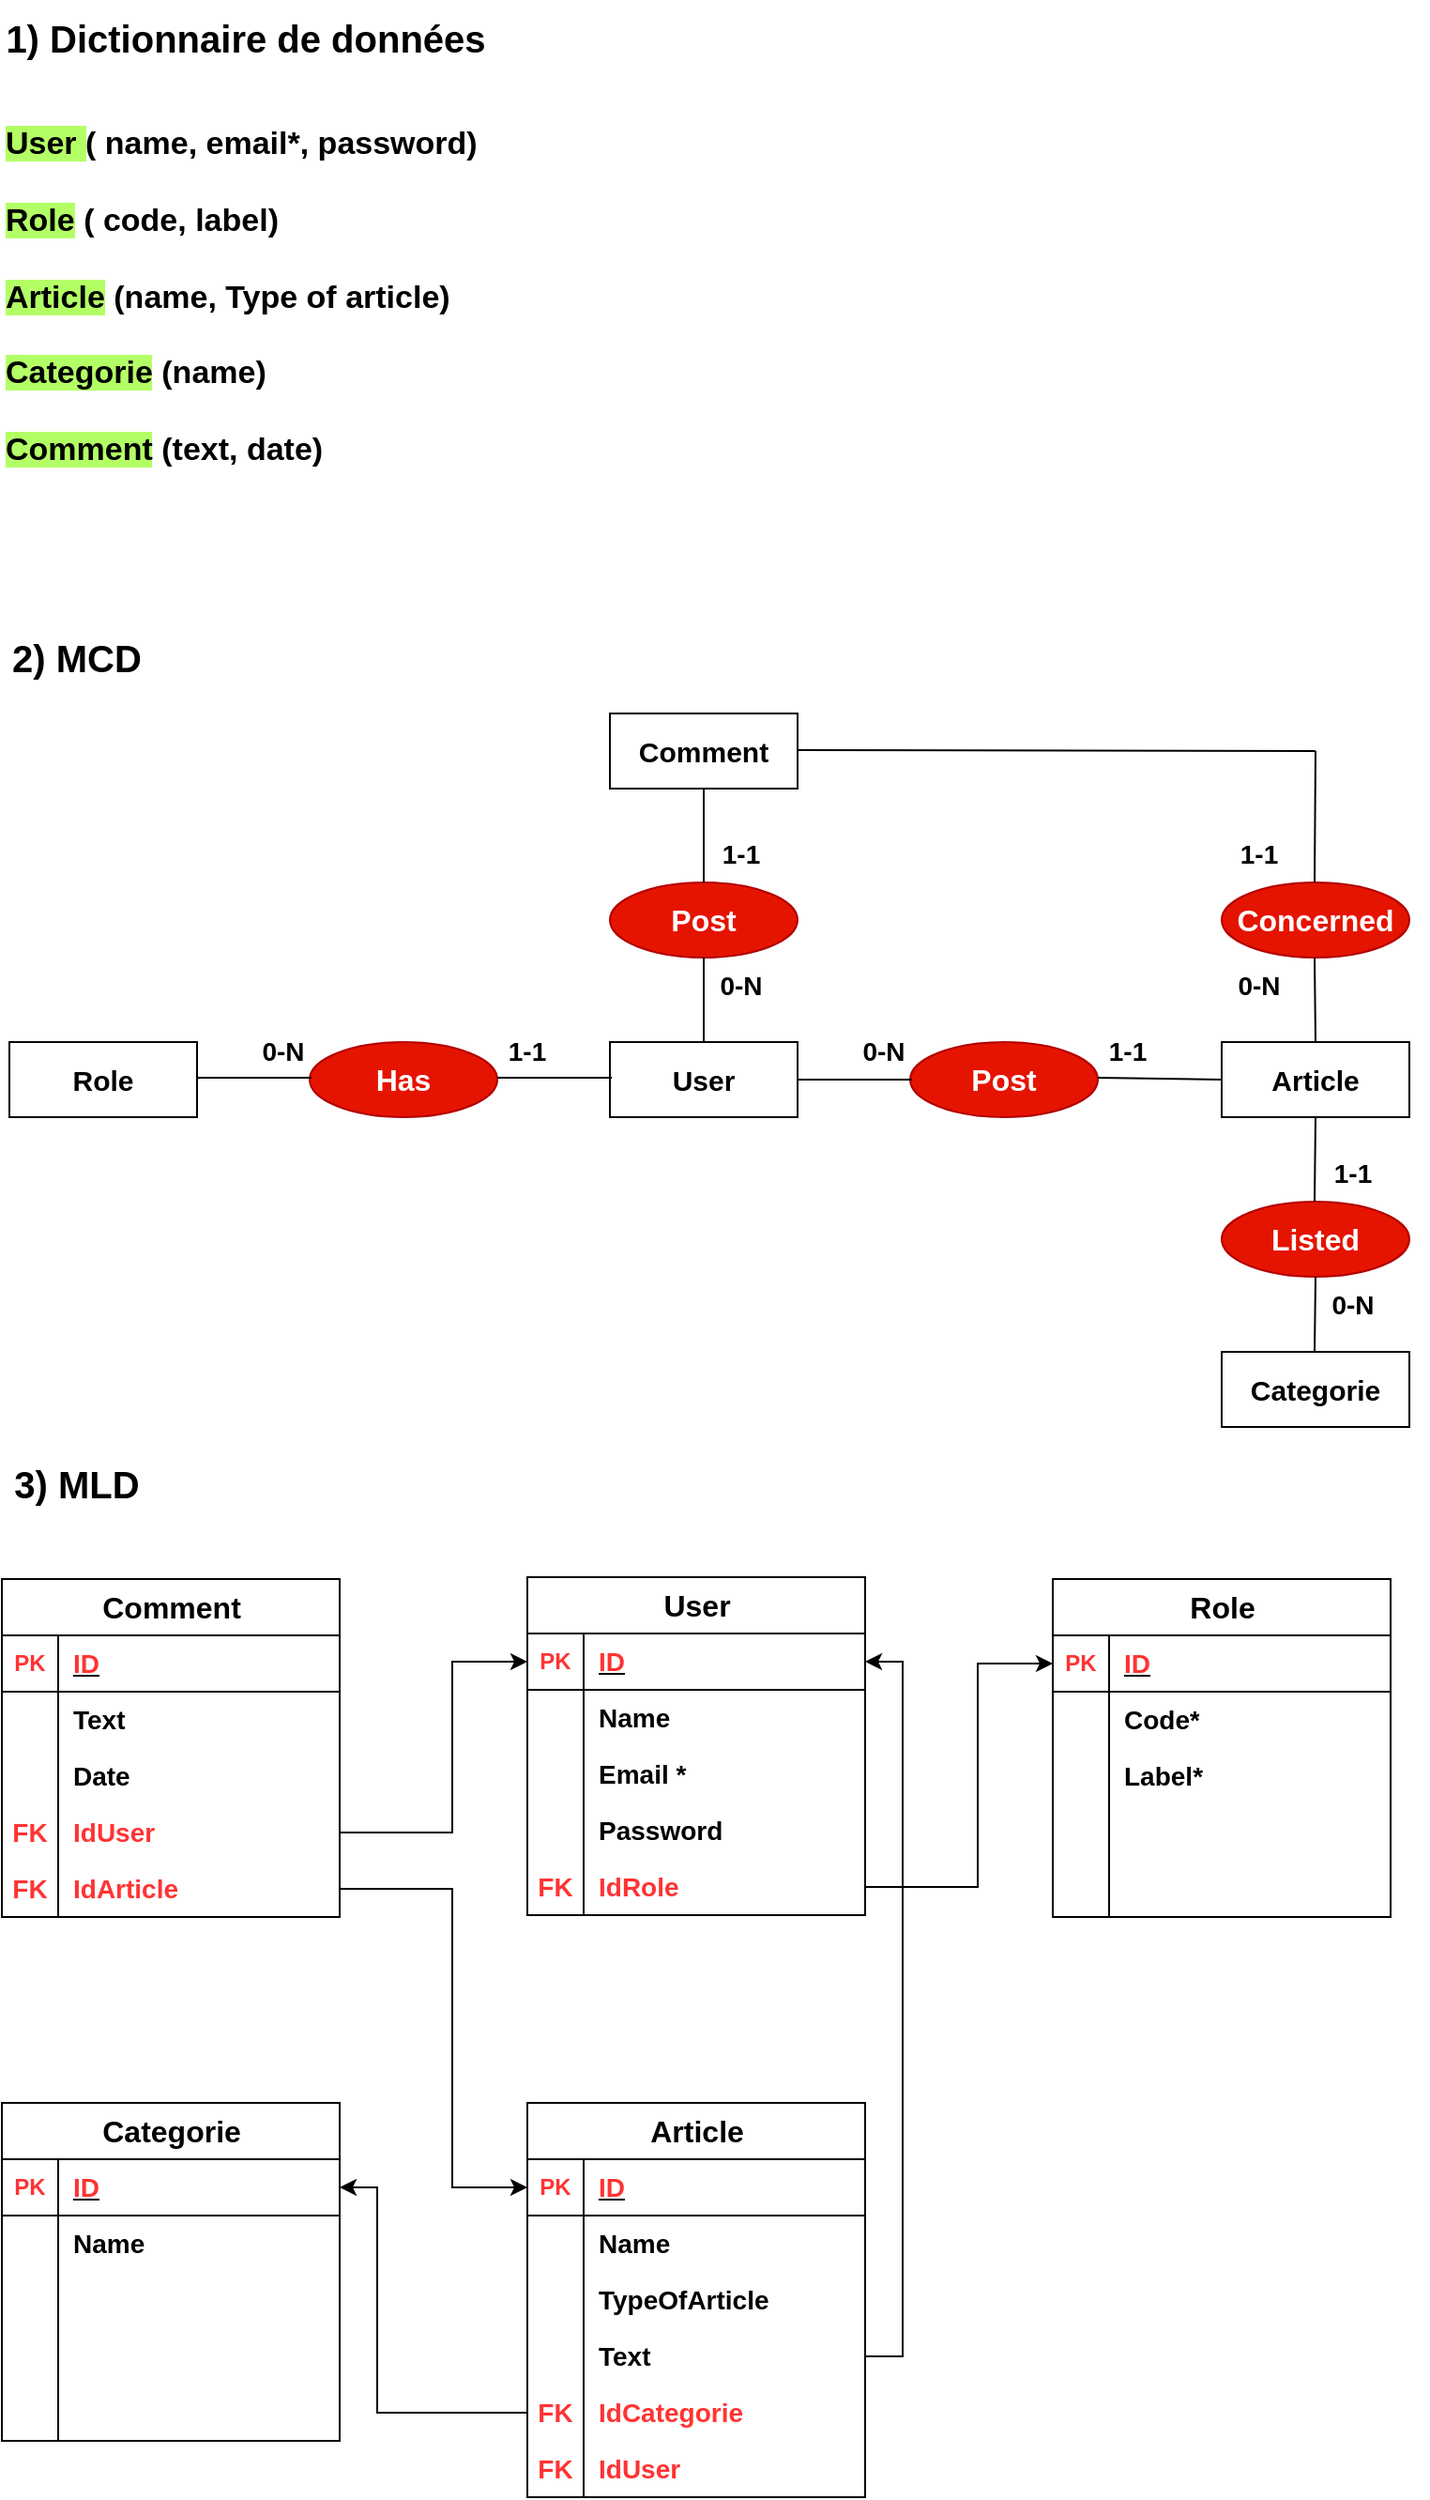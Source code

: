 <mxfile version="24.5.3" type="device">
  <diagram name="Page-1" id="Zi5OF13mFef2EiQ1Zgl-">
    <mxGraphModel dx="992" dy="610" grid="1" gridSize="10" guides="1" tooltips="1" connect="1" arrows="1" fold="1" page="1" pageScale="1" pageWidth="827" pageHeight="1169" math="0" shadow="0">
      <root>
        <mxCell id="0" />
        <mxCell id="1" parent="0" />
        <mxCell id="NOANtO4RDKEOwqpa669x-1" value="&lt;b&gt;&lt;font style=&quot;font-size: 15px;&quot;&gt;User&lt;/font&gt;&lt;/b&gt;" style="whiteSpace=wrap;html=1;align=center;" parent="1" vertex="1">
          <mxGeometry x="364" y="595" width="100" height="40" as="geometry" />
        </mxCell>
        <mxCell id="NOANtO4RDKEOwqpa669x-6" value="&lt;b&gt;&lt;font style=&quot;font-size: 15px;&quot;&gt;Comment&lt;/font&gt;&lt;/b&gt;" style="whiteSpace=wrap;html=1;align=center;" parent="1" vertex="1">
          <mxGeometry x="364" y="420" width="100" height="40" as="geometry" />
        </mxCell>
        <mxCell id="NOANtO4RDKEOwqpa669x-7" value="&lt;b&gt;&lt;font style=&quot;font-size: 15px;&quot;&gt;Categorie&lt;/font&gt;&lt;/b&gt;" style="whiteSpace=wrap;html=1;align=center;" parent="1" vertex="1">
          <mxGeometry x="690" y="760" width="100" height="40" as="geometry" />
        </mxCell>
        <mxCell id="NOANtO4RDKEOwqpa669x-8" value="&lt;b&gt;&lt;font style=&quot;font-size: 15px;&quot;&gt;Article&lt;/font&gt;&lt;/b&gt;" style="whiteSpace=wrap;html=1;align=center;" parent="1" vertex="1">
          <mxGeometry x="690" y="595" width="100" height="40" as="geometry" />
        </mxCell>
        <mxCell id="NOANtO4RDKEOwqpa669x-9" value="&lt;b&gt;&lt;font style=&quot;font-size: 15px;&quot;&gt;Role&lt;/font&gt;&lt;/b&gt;" style="whiteSpace=wrap;html=1;align=center;" parent="1" vertex="1">
          <mxGeometry x="44" y="595" width="100" height="40" as="geometry" />
        </mxCell>
        <mxCell id="NOANtO4RDKEOwqpa669x-10" value="&lt;b&gt;&lt;font style=&quot;font-size: 16px;&quot;&gt;Post&lt;/font&gt;&lt;/b&gt;" style="ellipse;whiteSpace=wrap;html=1;align=center;fillColor=#e51400;strokeColor=#B20000;fontColor=#ffffff;" parent="1" vertex="1">
          <mxGeometry x="524" y="595" width="100" height="40" as="geometry" />
        </mxCell>
        <mxCell id="NOANtO4RDKEOwqpa669x-11" value="&lt;b&gt;&lt;font style=&quot;font-size: 16px;&quot;&gt;Has&lt;/font&gt;&lt;/b&gt;" style="ellipse;whiteSpace=wrap;html=1;align=center;fillColor=#e51400;strokeColor=#B20000;fontColor=#ffffff;" parent="1" vertex="1">
          <mxGeometry x="204" y="595" width="100" height="40" as="geometry" />
        </mxCell>
        <mxCell id="NOANtO4RDKEOwqpa669x-12" value="&lt;b&gt;&lt;font style=&quot;font-size: 16px;&quot;&gt;Post&lt;/font&gt;&lt;/b&gt;" style="ellipse;whiteSpace=wrap;html=1;align=center;fillColor=#e51400;strokeColor=#B20000;fontColor=#ffffff;" parent="1" vertex="1">
          <mxGeometry x="364" y="510" width="100" height="40" as="geometry" />
        </mxCell>
        <mxCell id="NOANtO4RDKEOwqpa669x-13" value="&lt;b&gt;&lt;font style=&quot;font-size: 16px;&quot;&gt;Listed&lt;/font&gt;&lt;/b&gt;" style="ellipse;whiteSpace=wrap;html=1;align=center;fillColor=#e51400;strokeColor=#B20000;fontColor=#ffffff;" parent="1" vertex="1">
          <mxGeometry x="690" y="680" width="100" height="40" as="geometry" />
        </mxCell>
        <mxCell id="NOANtO4RDKEOwqpa669x-28" value="&lt;b&gt;&lt;font style=&quot;font-size: 20px;&quot;&gt;1) Dictionnaire de données&lt;/font&gt;&lt;/b&gt;" style="text;html=1;align=center;verticalAlign=middle;whiteSpace=wrap;rounded=0;" parent="1" vertex="1">
          <mxGeometry x="40" y="40" width="260" height="40" as="geometry" />
        </mxCell>
        <mxCell id="NOANtO4RDKEOwqpa669x-29" value="&lt;b&gt;&lt;font style=&quot;font-size: 20px;&quot;&gt;2) MCD&lt;/font&gt;&lt;/b&gt;" style="text;html=1;align=center;verticalAlign=middle;whiteSpace=wrap;rounded=0;" parent="1" vertex="1">
          <mxGeometry x="40" y="370" width="80" height="40" as="geometry" />
        </mxCell>
        <mxCell id="NOANtO4RDKEOwqpa669x-30" value="&lt;b style=&quot;font-size: 17px;&quot;&gt;&lt;font style=&quot;font-size: 17px;&quot;&gt;&lt;span style=&quot;background-color: rgb(179, 255, 102);&quot;&gt;User &lt;/span&gt;( name, email*, password)&lt;/font&gt;&lt;/b&gt;&lt;div style=&quot;font-size: 17px;&quot;&gt;&lt;b&gt;&lt;font style=&quot;font-size: 17px;&quot;&gt;&lt;br&gt;&lt;/font&gt;&lt;/b&gt;&lt;/div&gt;&lt;div style=&quot;font-size: 17px;&quot;&gt;&lt;b&gt;&lt;font style=&quot;font-size: 17px;&quot;&gt;&lt;span style=&quot;background-color: rgb(179, 255, 102);&quot;&gt;Role&lt;/span&gt; ( code, label)&lt;/font&gt;&lt;/b&gt;&lt;/div&gt;&lt;div style=&quot;font-size: 17px;&quot;&gt;&lt;b&gt;&lt;font style=&quot;font-size: 17px;&quot;&gt;&lt;br&gt;&lt;/font&gt;&lt;/b&gt;&lt;/div&gt;&lt;div style=&quot;font-size: 17px;&quot;&gt;&lt;b&gt;&lt;font style=&quot;font-size: 17px;&quot;&gt;&lt;span style=&quot;background-color: rgb(179, 255, 102);&quot;&gt;Article&lt;/span&gt; (name, Type of article)&lt;/font&gt;&lt;/b&gt;&lt;/div&gt;&lt;div style=&quot;font-size: 17px;&quot;&gt;&lt;b&gt;&lt;font style=&quot;font-size: 17px;&quot;&gt;&lt;br&gt;&lt;/font&gt;&lt;/b&gt;&lt;/div&gt;&lt;div style=&quot;font-size: 17px;&quot;&gt;&lt;b&gt;&lt;font style=&quot;font-size: 17px;&quot;&gt;&lt;span style=&quot;background-color: rgb(179, 255, 102);&quot;&gt;Categorie&lt;/span&gt; (name)&lt;/font&gt;&lt;/b&gt;&lt;/div&gt;&lt;div style=&quot;font-size: 17px;&quot;&gt;&lt;b&gt;&lt;font style=&quot;font-size: 17px;&quot;&gt;&lt;br&gt;&lt;/font&gt;&lt;/b&gt;&lt;/div&gt;&lt;div style=&quot;font-size: 17px;&quot;&gt;&lt;b style=&quot;&quot;&gt;&lt;font style=&quot;font-size: 17px;&quot;&gt;&lt;span style=&quot;background-color: rgb(179, 255, 102);&quot;&gt;Comment&lt;/span&gt; (text, date)&lt;/font&gt;&lt;/b&gt;&lt;/div&gt;" style="text;html=1;align=left;verticalAlign=top;whiteSpace=wrap;rounded=0;" parent="1" vertex="1">
          <mxGeometry x="40" y="100" width="760" height="220" as="geometry" />
        </mxCell>
        <mxCell id="NOANtO4RDKEOwqpa669x-32" value="&lt;b&gt;&lt;font style=&quot;font-size: 20px;&quot;&gt;3) MLD&lt;/font&gt;&lt;/b&gt;" style="text;html=1;align=center;verticalAlign=middle;whiteSpace=wrap;rounded=0;" parent="1" vertex="1">
          <mxGeometry x="40" y="810" width="80" height="40" as="geometry" />
        </mxCell>
        <mxCell id="NOANtO4RDKEOwqpa669x-33" value="&lt;font style=&quot;font-size: 16px;&quot;&gt;Comment&lt;/font&gt;" style="shape=table;startSize=30;container=1;collapsible=1;childLayout=tableLayout;fixedRows=1;rowLines=0;fontStyle=1;align=center;resizeLast=1;html=1;" parent="1" vertex="1">
          <mxGeometry x="40" y="881" width="180" height="180" as="geometry" />
        </mxCell>
        <mxCell id="NOANtO4RDKEOwqpa669x-34" value="" style="shape=tableRow;horizontal=0;startSize=0;swimlaneHead=0;swimlaneBody=0;fillColor=none;collapsible=0;dropTarget=0;points=[[0,0.5],[1,0.5]];portConstraint=eastwest;top=0;left=0;right=0;bottom=1;" parent="NOANtO4RDKEOwqpa669x-33" vertex="1">
          <mxGeometry y="30" width="180" height="30" as="geometry" />
        </mxCell>
        <mxCell id="NOANtO4RDKEOwqpa669x-35" value="&lt;font color=&quot;#ff3333&quot;&gt;PK&lt;/font&gt;" style="shape=partialRectangle;connectable=0;fillColor=none;top=0;left=0;bottom=0;right=0;fontStyle=1;overflow=hidden;whiteSpace=wrap;html=1;" parent="NOANtO4RDKEOwqpa669x-34" vertex="1">
          <mxGeometry width="30" height="30" as="geometry">
            <mxRectangle width="30" height="30" as="alternateBounds" />
          </mxGeometry>
        </mxCell>
        <mxCell id="NOANtO4RDKEOwqpa669x-36" value="&lt;font color=&quot;#ff3333&quot; style=&quot;font-size: 14px;&quot;&gt;ID&lt;/font&gt;" style="shape=partialRectangle;connectable=0;fillColor=none;top=0;left=0;bottom=0;right=0;align=left;spacingLeft=6;fontStyle=5;overflow=hidden;whiteSpace=wrap;html=1;" parent="NOANtO4RDKEOwqpa669x-34" vertex="1">
          <mxGeometry x="30" width="150" height="30" as="geometry">
            <mxRectangle width="150" height="30" as="alternateBounds" />
          </mxGeometry>
        </mxCell>
        <mxCell id="NOANtO4RDKEOwqpa669x-37" value="" style="shape=tableRow;horizontal=0;startSize=0;swimlaneHead=0;swimlaneBody=0;fillColor=none;collapsible=0;dropTarget=0;points=[[0,0.5],[1,0.5]];portConstraint=eastwest;top=0;left=0;right=0;bottom=0;" parent="NOANtO4RDKEOwqpa669x-33" vertex="1">
          <mxGeometry y="60" width="180" height="30" as="geometry" />
        </mxCell>
        <mxCell id="NOANtO4RDKEOwqpa669x-38" value="" style="shape=partialRectangle;connectable=0;fillColor=none;top=0;left=0;bottom=0;right=0;editable=1;overflow=hidden;whiteSpace=wrap;html=1;" parent="NOANtO4RDKEOwqpa669x-37" vertex="1">
          <mxGeometry width="30" height="30" as="geometry">
            <mxRectangle width="30" height="30" as="alternateBounds" />
          </mxGeometry>
        </mxCell>
        <mxCell id="NOANtO4RDKEOwqpa669x-39" value="&lt;b&gt;&lt;font style=&quot;font-size: 14px;&quot;&gt;Text&lt;/font&gt;&lt;/b&gt;" style="shape=partialRectangle;connectable=0;fillColor=none;top=0;left=0;bottom=0;right=0;align=left;spacingLeft=6;overflow=hidden;whiteSpace=wrap;html=1;" parent="NOANtO4RDKEOwqpa669x-37" vertex="1">
          <mxGeometry x="30" width="150" height="30" as="geometry">
            <mxRectangle width="150" height="30" as="alternateBounds" />
          </mxGeometry>
        </mxCell>
        <mxCell id="NOANtO4RDKEOwqpa669x-40" value="" style="shape=tableRow;horizontal=0;startSize=0;swimlaneHead=0;swimlaneBody=0;fillColor=none;collapsible=0;dropTarget=0;points=[[0,0.5],[1,0.5]];portConstraint=eastwest;top=0;left=0;right=0;bottom=0;" parent="NOANtO4RDKEOwqpa669x-33" vertex="1">
          <mxGeometry y="90" width="180" height="30" as="geometry" />
        </mxCell>
        <mxCell id="NOANtO4RDKEOwqpa669x-41" value="" style="shape=partialRectangle;connectable=0;fillColor=none;top=0;left=0;bottom=0;right=0;editable=1;overflow=hidden;whiteSpace=wrap;html=1;" parent="NOANtO4RDKEOwqpa669x-40" vertex="1">
          <mxGeometry width="30" height="30" as="geometry">
            <mxRectangle width="30" height="30" as="alternateBounds" />
          </mxGeometry>
        </mxCell>
        <mxCell id="NOANtO4RDKEOwqpa669x-42" value="&lt;font style=&quot;font-size: 14px;&quot;&gt;&lt;b&gt;Date&lt;/b&gt;&lt;/font&gt;" style="shape=partialRectangle;connectable=0;fillColor=none;top=0;left=0;bottom=0;right=0;align=left;spacingLeft=6;overflow=hidden;whiteSpace=wrap;html=1;" parent="NOANtO4RDKEOwqpa669x-40" vertex="1">
          <mxGeometry x="30" width="150" height="30" as="geometry">
            <mxRectangle width="150" height="30" as="alternateBounds" />
          </mxGeometry>
        </mxCell>
        <mxCell id="NOANtO4RDKEOwqpa669x-43" value="" style="shape=tableRow;horizontal=0;startSize=0;swimlaneHead=0;swimlaneBody=0;fillColor=none;collapsible=0;dropTarget=0;points=[[0,0.5],[1,0.5]];portConstraint=eastwest;top=0;left=0;right=0;bottom=0;" parent="NOANtO4RDKEOwqpa669x-33" vertex="1">
          <mxGeometry y="120" width="180" height="30" as="geometry" />
        </mxCell>
        <mxCell id="NOANtO4RDKEOwqpa669x-44" value="&lt;b&gt;&lt;font style=&quot;font-size: 14px;&quot; color=&quot;#ff3333&quot;&gt;FK&lt;/font&gt;&lt;/b&gt;" style="shape=partialRectangle;connectable=0;fillColor=none;top=0;left=0;bottom=0;right=0;editable=1;overflow=hidden;whiteSpace=wrap;html=1;" parent="NOANtO4RDKEOwqpa669x-43" vertex="1">
          <mxGeometry width="30" height="30" as="geometry">
            <mxRectangle width="30" height="30" as="alternateBounds" />
          </mxGeometry>
        </mxCell>
        <mxCell id="NOANtO4RDKEOwqpa669x-45" value="&lt;font color=&quot;#ff3333&quot; style=&quot;font-size: 14px;&quot;&gt;&lt;b&gt;IdUser&lt;/b&gt;&lt;/font&gt;" style="shape=partialRectangle;connectable=0;fillColor=none;top=0;left=0;bottom=0;right=0;align=left;spacingLeft=6;overflow=hidden;whiteSpace=wrap;html=1;" parent="NOANtO4RDKEOwqpa669x-43" vertex="1">
          <mxGeometry x="30" width="150" height="30" as="geometry">
            <mxRectangle width="150" height="30" as="alternateBounds" />
          </mxGeometry>
        </mxCell>
        <mxCell id="NOANtO4RDKEOwqpa669x-123" value="" style="shape=tableRow;horizontal=0;startSize=0;swimlaneHead=0;swimlaneBody=0;fillColor=none;collapsible=0;dropTarget=0;points=[[0,0.5],[1,0.5]];portConstraint=eastwest;top=0;left=0;right=0;bottom=0;" parent="NOANtO4RDKEOwqpa669x-33" vertex="1">
          <mxGeometry y="150" width="180" height="30" as="geometry" />
        </mxCell>
        <mxCell id="NOANtO4RDKEOwqpa669x-124" value="&lt;b&gt;&lt;font style=&quot;font-size: 14px;&quot; color=&quot;#ff3333&quot;&gt;FK&lt;/font&gt;&lt;/b&gt;" style="shape=partialRectangle;connectable=0;fillColor=none;top=0;left=0;bottom=0;right=0;editable=1;overflow=hidden;whiteSpace=wrap;html=1;" parent="NOANtO4RDKEOwqpa669x-123" vertex="1">
          <mxGeometry width="30" height="30" as="geometry">
            <mxRectangle width="30" height="30" as="alternateBounds" />
          </mxGeometry>
        </mxCell>
        <mxCell id="NOANtO4RDKEOwqpa669x-125" value="&lt;b style=&quot;color: rgb(255, 51, 51); font-size: 14px;&quot;&gt;IdArticle&lt;/b&gt;" style="shape=partialRectangle;connectable=0;fillColor=none;top=0;left=0;bottom=0;right=0;align=left;spacingLeft=6;overflow=hidden;whiteSpace=wrap;html=1;" parent="NOANtO4RDKEOwqpa669x-123" vertex="1">
          <mxGeometry x="30" width="150" height="30" as="geometry">
            <mxRectangle width="150" height="30" as="alternateBounds" />
          </mxGeometry>
        </mxCell>
        <mxCell id="NOANtO4RDKEOwqpa669x-46" value="&lt;font style=&quot;font-size: 16px;&quot;&gt;User&lt;/font&gt;" style="shape=table;startSize=30;container=1;collapsible=1;childLayout=tableLayout;fixedRows=1;rowLines=0;fontStyle=1;align=center;resizeLast=1;html=1;" parent="1" vertex="1">
          <mxGeometry x="320" y="880" width="180" height="180" as="geometry" />
        </mxCell>
        <mxCell id="NOANtO4RDKEOwqpa669x-47" value="" style="shape=tableRow;horizontal=0;startSize=0;swimlaneHead=0;swimlaneBody=0;fillColor=none;collapsible=0;dropTarget=0;points=[[0,0.5],[1,0.5]];portConstraint=eastwest;top=0;left=0;right=0;bottom=1;" parent="NOANtO4RDKEOwqpa669x-46" vertex="1">
          <mxGeometry y="30" width="180" height="30" as="geometry" />
        </mxCell>
        <mxCell id="NOANtO4RDKEOwqpa669x-48" value="&lt;font color=&quot;#ff3333&quot;&gt;PK&lt;/font&gt;" style="shape=partialRectangle;connectable=0;fillColor=none;top=0;left=0;bottom=0;right=0;fontStyle=1;overflow=hidden;whiteSpace=wrap;html=1;" parent="NOANtO4RDKEOwqpa669x-47" vertex="1">
          <mxGeometry width="30" height="30" as="geometry">
            <mxRectangle width="30" height="30" as="alternateBounds" />
          </mxGeometry>
        </mxCell>
        <mxCell id="NOANtO4RDKEOwqpa669x-49" value="&lt;span style=&quot;color: rgb(255, 51, 51); font-size: 14px;&quot;&gt;ID&lt;/span&gt;" style="shape=partialRectangle;connectable=0;fillColor=none;top=0;left=0;bottom=0;right=0;align=left;spacingLeft=6;fontStyle=5;overflow=hidden;whiteSpace=wrap;html=1;" parent="NOANtO4RDKEOwqpa669x-47" vertex="1">
          <mxGeometry x="30" width="150" height="30" as="geometry">
            <mxRectangle width="150" height="30" as="alternateBounds" />
          </mxGeometry>
        </mxCell>
        <mxCell id="NOANtO4RDKEOwqpa669x-50" value="" style="shape=tableRow;horizontal=0;startSize=0;swimlaneHead=0;swimlaneBody=0;fillColor=none;collapsible=0;dropTarget=0;points=[[0,0.5],[1,0.5]];portConstraint=eastwest;top=0;left=0;right=0;bottom=0;" parent="NOANtO4RDKEOwqpa669x-46" vertex="1">
          <mxGeometry y="60" width="180" height="30" as="geometry" />
        </mxCell>
        <mxCell id="NOANtO4RDKEOwqpa669x-51" value="" style="shape=partialRectangle;connectable=0;fillColor=none;top=0;left=0;bottom=0;right=0;editable=1;overflow=hidden;whiteSpace=wrap;html=1;" parent="NOANtO4RDKEOwqpa669x-50" vertex="1">
          <mxGeometry width="30" height="30" as="geometry">
            <mxRectangle width="30" height="30" as="alternateBounds" />
          </mxGeometry>
        </mxCell>
        <mxCell id="NOANtO4RDKEOwqpa669x-52" value="&lt;b&gt;&lt;font style=&quot;font-size: 14px;&quot;&gt;Name&lt;/font&gt;&lt;/b&gt;" style="shape=partialRectangle;connectable=0;fillColor=none;top=0;left=0;bottom=0;right=0;align=left;spacingLeft=6;overflow=hidden;whiteSpace=wrap;html=1;" parent="NOANtO4RDKEOwqpa669x-50" vertex="1">
          <mxGeometry x="30" width="150" height="30" as="geometry">
            <mxRectangle width="150" height="30" as="alternateBounds" />
          </mxGeometry>
        </mxCell>
        <mxCell id="NOANtO4RDKEOwqpa669x-53" value="" style="shape=tableRow;horizontal=0;startSize=0;swimlaneHead=0;swimlaneBody=0;fillColor=none;collapsible=0;dropTarget=0;points=[[0,0.5],[1,0.5]];portConstraint=eastwest;top=0;left=0;right=0;bottom=0;" parent="NOANtO4RDKEOwqpa669x-46" vertex="1">
          <mxGeometry y="90" width="180" height="30" as="geometry" />
        </mxCell>
        <mxCell id="NOANtO4RDKEOwqpa669x-54" value="" style="shape=partialRectangle;connectable=0;fillColor=none;top=0;left=0;bottom=0;right=0;editable=1;overflow=hidden;whiteSpace=wrap;html=1;" parent="NOANtO4RDKEOwqpa669x-53" vertex="1">
          <mxGeometry width="30" height="30" as="geometry">
            <mxRectangle width="30" height="30" as="alternateBounds" />
          </mxGeometry>
        </mxCell>
        <mxCell id="NOANtO4RDKEOwqpa669x-55" value="&lt;font style=&quot;font-size: 14px;&quot;&gt;&lt;b&gt;Email *&lt;/b&gt;&lt;/font&gt;" style="shape=partialRectangle;connectable=0;fillColor=none;top=0;left=0;bottom=0;right=0;align=left;spacingLeft=6;overflow=hidden;whiteSpace=wrap;html=1;" parent="NOANtO4RDKEOwqpa669x-53" vertex="1">
          <mxGeometry x="30" width="150" height="30" as="geometry">
            <mxRectangle width="150" height="30" as="alternateBounds" />
          </mxGeometry>
        </mxCell>
        <mxCell id="NOANtO4RDKEOwqpa669x-56" value="" style="shape=tableRow;horizontal=0;startSize=0;swimlaneHead=0;swimlaneBody=0;fillColor=none;collapsible=0;dropTarget=0;points=[[0,0.5],[1,0.5]];portConstraint=eastwest;top=0;left=0;right=0;bottom=0;" parent="NOANtO4RDKEOwqpa669x-46" vertex="1">
          <mxGeometry y="120" width="180" height="30" as="geometry" />
        </mxCell>
        <mxCell id="NOANtO4RDKEOwqpa669x-57" value="" style="shape=partialRectangle;connectable=0;fillColor=none;top=0;left=0;bottom=0;right=0;editable=1;overflow=hidden;whiteSpace=wrap;html=1;" parent="NOANtO4RDKEOwqpa669x-56" vertex="1">
          <mxGeometry width="30" height="30" as="geometry">
            <mxRectangle width="30" height="30" as="alternateBounds" />
          </mxGeometry>
        </mxCell>
        <mxCell id="NOANtO4RDKEOwqpa669x-58" value="&lt;font size=&quot;1&quot; style=&quot;&quot;&gt;&lt;b style=&quot;font-size: 14px;&quot;&gt;Password&lt;/b&gt;&lt;/font&gt;" style="shape=partialRectangle;connectable=0;fillColor=none;top=0;left=0;bottom=0;right=0;align=left;spacingLeft=6;overflow=hidden;whiteSpace=wrap;html=1;" parent="NOANtO4RDKEOwqpa669x-56" vertex="1">
          <mxGeometry x="30" width="150" height="30" as="geometry">
            <mxRectangle width="150" height="30" as="alternateBounds" />
          </mxGeometry>
        </mxCell>
        <mxCell id="NOANtO4RDKEOwqpa669x-104" value="" style="shape=tableRow;horizontal=0;startSize=0;swimlaneHead=0;swimlaneBody=0;fillColor=none;collapsible=0;dropTarget=0;points=[[0,0.5],[1,0.5]];portConstraint=eastwest;top=0;left=0;right=0;bottom=0;" parent="NOANtO4RDKEOwqpa669x-46" vertex="1">
          <mxGeometry y="150" width="180" height="30" as="geometry" />
        </mxCell>
        <mxCell id="NOANtO4RDKEOwqpa669x-105" value="&lt;b&gt;&lt;font style=&quot;font-size: 14px;&quot; color=&quot;#ff3333&quot;&gt;FK&lt;/font&gt;&lt;/b&gt;" style="shape=partialRectangle;connectable=0;fillColor=none;top=0;left=0;bottom=0;right=0;editable=1;overflow=hidden;whiteSpace=wrap;html=1;" parent="NOANtO4RDKEOwqpa669x-104" vertex="1">
          <mxGeometry width="30" height="30" as="geometry">
            <mxRectangle width="30" height="30" as="alternateBounds" />
          </mxGeometry>
        </mxCell>
        <mxCell id="NOANtO4RDKEOwqpa669x-106" value="&lt;b style=&quot;color: rgb(255, 51, 51); font-size: 14px;&quot;&gt;IdRole&lt;/b&gt;" style="shape=partialRectangle;connectable=0;fillColor=none;top=0;left=0;bottom=0;right=0;align=left;spacingLeft=6;overflow=hidden;whiteSpace=wrap;html=1;" parent="NOANtO4RDKEOwqpa669x-104" vertex="1">
          <mxGeometry x="30" width="150" height="30" as="geometry">
            <mxRectangle width="150" height="30" as="alternateBounds" />
          </mxGeometry>
        </mxCell>
        <mxCell id="NOANtO4RDKEOwqpa669x-59" value="&lt;font style=&quot;font-size: 16px;&quot;&gt;Role&lt;/font&gt;" style="shape=table;startSize=30;container=1;collapsible=1;childLayout=tableLayout;fixedRows=1;rowLines=0;fontStyle=1;align=center;resizeLast=1;html=1;" parent="1" vertex="1">
          <mxGeometry x="600" y="881" width="180" height="180" as="geometry" />
        </mxCell>
        <mxCell id="NOANtO4RDKEOwqpa669x-60" value="" style="shape=tableRow;horizontal=0;startSize=0;swimlaneHead=0;swimlaneBody=0;fillColor=none;collapsible=0;dropTarget=0;points=[[0,0.5],[1,0.5]];portConstraint=eastwest;top=0;left=0;right=0;bottom=1;" parent="NOANtO4RDKEOwqpa669x-59" vertex="1">
          <mxGeometry y="30" width="180" height="30" as="geometry" />
        </mxCell>
        <mxCell id="NOANtO4RDKEOwqpa669x-61" value="&lt;font color=&quot;#ff3333&quot;&gt;PK&lt;/font&gt;" style="shape=partialRectangle;connectable=0;fillColor=none;top=0;left=0;bottom=0;right=0;fontStyle=1;overflow=hidden;whiteSpace=wrap;html=1;" parent="NOANtO4RDKEOwqpa669x-60" vertex="1">
          <mxGeometry width="30" height="30" as="geometry">
            <mxRectangle width="30" height="30" as="alternateBounds" />
          </mxGeometry>
        </mxCell>
        <mxCell id="NOANtO4RDKEOwqpa669x-62" value="&lt;font color=&quot;#ff3333&quot;&gt;&lt;span style=&quot;font-size: 14px;&quot;&gt;ID&lt;/span&gt;&lt;/font&gt;" style="shape=partialRectangle;connectable=0;fillColor=none;top=0;left=0;bottom=0;right=0;align=left;spacingLeft=6;fontStyle=5;overflow=hidden;whiteSpace=wrap;html=1;" parent="NOANtO4RDKEOwqpa669x-60" vertex="1">
          <mxGeometry x="30" width="150" height="30" as="geometry">
            <mxRectangle width="150" height="30" as="alternateBounds" />
          </mxGeometry>
        </mxCell>
        <mxCell id="NOANtO4RDKEOwqpa669x-63" value="" style="shape=tableRow;horizontal=0;startSize=0;swimlaneHead=0;swimlaneBody=0;fillColor=none;collapsible=0;dropTarget=0;points=[[0,0.5],[1,0.5]];portConstraint=eastwest;top=0;left=0;right=0;bottom=0;" parent="NOANtO4RDKEOwqpa669x-59" vertex="1">
          <mxGeometry y="60" width="180" height="30" as="geometry" />
        </mxCell>
        <mxCell id="NOANtO4RDKEOwqpa669x-64" value="" style="shape=partialRectangle;connectable=0;fillColor=none;top=0;left=0;bottom=0;right=0;editable=1;overflow=hidden;whiteSpace=wrap;html=1;" parent="NOANtO4RDKEOwqpa669x-63" vertex="1">
          <mxGeometry width="30" height="30" as="geometry">
            <mxRectangle width="30" height="30" as="alternateBounds" />
          </mxGeometry>
        </mxCell>
        <mxCell id="NOANtO4RDKEOwqpa669x-65" value="&lt;b&gt;&lt;font style=&quot;font-size: 14px;&quot;&gt;Code*&lt;/font&gt;&lt;/b&gt;" style="shape=partialRectangle;connectable=0;fillColor=none;top=0;left=0;bottom=0;right=0;align=left;spacingLeft=6;overflow=hidden;whiteSpace=wrap;html=1;" parent="NOANtO4RDKEOwqpa669x-63" vertex="1">
          <mxGeometry x="30" width="150" height="30" as="geometry">
            <mxRectangle width="150" height="30" as="alternateBounds" />
          </mxGeometry>
        </mxCell>
        <mxCell id="NOANtO4RDKEOwqpa669x-66" value="" style="shape=tableRow;horizontal=0;startSize=0;swimlaneHead=0;swimlaneBody=0;fillColor=none;collapsible=0;dropTarget=0;points=[[0,0.5],[1,0.5]];portConstraint=eastwest;top=0;left=0;right=0;bottom=0;" parent="NOANtO4RDKEOwqpa669x-59" vertex="1">
          <mxGeometry y="90" width="180" height="30" as="geometry" />
        </mxCell>
        <mxCell id="NOANtO4RDKEOwqpa669x-67" value="" style="shape=partialRectangle;connectable=0;fillColor=none;top=0;left=0;bottom=0;right=0;editable=1;overflow=hidden;whiteSpace=wrap;html=1;" parent="NOANtO4RDKEOwqpa669x-66" vertex="1">
          <mxGeometry width="30" height="30" as="geometry">
            <mxRectangle width="30" height="30" as="alternateBounds" />
          </mxGeometry>
        </mxCell>
        <mxCell id="NOANtO4RDKEOwqpa669x-68" value="&lt;font style=&quot;font-size: 14px;&quot;&gt;&lt;b&gt;Label*&lt;/b&gt;&lt;/font&gt;" style="shape=partialRectangle;connectable=0;fillColor=none;top=0;left=0;bottom=0;right=0;align=left;spacingLeft=6;overflow=hidden;whiteSpace=wrap;html=1;" parent="NOANtO4RDKEOwqpa669x-66" vertex="1">
          <mxGeometry x="30" width="150" height="30" as="geometry">
            <mxRectangle width="150" height="30" as="alternateBounds" />
          </mxGeometry>
        </mxCell>
        <mxCell id="NOANtO4RDKEOwqpa669x-69" value="" style="shape=tableRow;horizontal=0;startSize=0;swimlaneHead=0;swimlaneBody=0;fillColor=none;collapsible=0;dropTarget=0;points=[[0,0.5],[1,0.5]];portConstraint=eastwest;top=0;left=0;right=0;bottom=0;" parent="NOANtO4RDKEOwqpa669x-59" vertex="1">
          <mxGeometry y="120" width="180" height="30" as="geometry" />
        </mxCell>
        <mxCell id="NOANtO4RDKEOwqpa669x-70" value="" style="shape=partialRectangle;connectable=0;fillColor=none;top=0;left=0;bottom=0;right=0;editable=1;overflow=hidden;whiteSpace=wrap;html=1;" parent="NOANtO4RDKEOwqpa669x-69" vertex="1">
          <mxGeometry width="30" height="30" as="geometry">
            <mxRectangle width="30" height="30" as="alternateBounds" />
          </mxGeometry>
        </mxCell>
        <mxCell id="NOANtO4RDKEOwqpa669x-71" value="" style="shape=partialRectangle;connectable=0;fillColor=none;top=0;left=0;bottom=0;right=0;align=left;spacingLeft=6;overflow=hidden;whiteSpace=wrap;html=1;" parent="NOANtO4RDKEOwqpa669x-69" vertex="1">
          <mxGeometry x="30" width="150" height="30" as="geometry">
            <mxRectangle width="150" height="30" as="alternateBounds" />
          </mxGeometry>
        </mxCell>
        <mxCell id="NOANtO4RDKEOwqpa669x-107" value="" style="shape=tableRow;horizontal=0;startSize=0;swimlaneHead=0;swimlaneBody=0;fillColor=none;collapsible=0;dropTarget=0;points=[[0,0.5],[1,0.5]];portConstraint=eastwest;top=0;left=0;right=0;bottom=0;" parent="NOANtO4RDKEOwqpa669x-59" vertex="1">
          <mxGeometry y="150" width="180" height="30" as="geometry" />
        </mxCell>
        <mxCell id="NOANtO4RDKEOwqpa669x-108" value="" style="shape=partialRectangle;connectable=0;fillColor=none;top=0;left=0;bottom=0;right=0;editable=1;overflow=hidden;whiteSpace=wrap;html=1;" parent="NOANtO4RDKEOwqpa669x-107" vertex="1">
          <mxGeometry width="30" height="30" as="geometry">
            <mxRectangle width="30" height="30" as="alternateBounds" />
          </mxGeometry>
        </mxCell>
        <mxCell id="NOANtO4RDKEOwqpa669x-109" value="" style="shape=partialRectangle;connectable=0;fillColor=none;top=0;left=0;bottom=0;right=0;align=left;spacingLeft=6;overflow=hidden;whiteSpace=wrap;html=1;" parent="NOANtO4RDKEOwqpa669x-107" vertex="1">
          <mxGeometry x="30" width="150" height="30" as="geometry">
            <mxRectangle width="150" height="30" as="alternateBounds" />
          </mxGeometry>
        </mxCell>
        <mxCell id="NOANtO4RDKEOwqpa669x-75" value="&lt;font style=&quot;font-size: 16px;&quot;&gt;Categorie&lt;/font&gt;" style="shape=table;startSize=30;container=1;collapsible=1;childLayout=tableLayout;fixedRows=1;rowLines=0;fontStyle=1;align=center;resizeLast=1;html=1;" parent="1" vertex="1">
          <mxGeometry x="40" y="1160" width="180" height="180" as="geometry" />
        </mxCell>
        <mxCell id="NOANtO4RDKEOwqpa669x-76" value="" style="shape=tableRow;horizontal=0;startSize=0;swimlaneHead=0;swimlaneBody=0;fillColor=none;collapsible=0;dropTarget=0;points=[[0,0.5],[1,0.5]];portConstraint=eastwest;top=0;left=0;right=0;bottom=1;" parent="NOANtO4RDKEOwqpa669x-75" vertex="1">
          <mxGeometry y="30" width="180" height="30" as="geometry" />
        </mxCell>
        <mxCell id="NOANtO4RDKEOwqpa669x-77" value="&lt;font color=&quot;#ff3333&quot;&gt;PK&lt;/font&gt;" style="shape=partialRectangle;connectable=0;fillColor=none;top=0;left=0;bottom=0;right=0;fontStyle=1;overflow=hidden;whiteSpace=wrap;html=1;" parent="NOANtO4RDKEOwqpa669x-76" vertex="1">
          <mxGeometry width="30" height="30" as="geometry">
            <mxRectangle width="30" height="30" as="alternateBounds" />
          </mxGeometry>
        </mxCell>
        <mxCell id="NOANtO4RDKEOwqpa669x-78" value="&lt;span style=&quot;color: rgb(255, 51, 51); font-size: 14px;&quot;&gt;ID&lt;/span&gt;" style="shape=partialRectangle;connectable=0;fillColor=none;top=0;left=0;bottom=0;right=0;align=left;spacingLeft=6;fontStyle=5;overflow=hidden;whiteSpace=wrap;html=1;" parent="NOANtO4RDKEOwqpa669x-76" vertex="1">
          <mxGeometry x="30" width="150" height="30" as="geometry">
            <mxRectangle width="150" height="30" as="alternateBounds" />
          </mxGeometry>
        </mxCell>
        <mxCell id="NOANtO4RDKEOwqpa669x-79" value="" style="shape=tableRow;horizontal=0;startSize=0;swimlaneHead=0;swimlaneBody=0;fillColor=none;collapsible=0;dropTarget=0;points=[[0,0.5],[1,0.5]];portConstraint=eastwest;top=0;left=0;right=0;bottom=0;" parent="NOANtO4RDKEOwqpa669x-75" vertex="1">
          <mxGeometry y="60" width="180" height="30" as="geometry" />
        </mxCell>
        <mxCell id="NOANtO4RDKEOwqpa669x-80" value="" style="shape=partialRectangle;connectable=0;fillColor=none;top=0;left=0;bottom=0;right=0;editable=1;overflow=hidden;whiteSpace=wrap;html=1;" parent="NOANtO4RDKEOwqpa669x-79" vertex="1">
          <mxGeometry width="30" height="30" as="geometry">
            <mxRectangle width="30" height="30" as="alternateBounds" />
          </mxGeometry>
        </mxCell>
        <mxCell id="NOANtO4RDKEOwqpa669x-81" value="&lt;b&gt;&lt;font style=&quot;font-size: 14px;&quot;&gt;Name&lt;/font&gt;&lt;/b&gt;" style="shape=partialRectangle;connectable=0;fillColor=none;top=0;left=0;bottom=0;right=0;align=left;spacingLeft=6;overflow=hidden;whiteSpace=wrap;html=1;" parent="NOANtO4RDKEOwqpa669x-79" vertex="1">
          <mxGeometry x="30" width="150" height="30" as="geometry">
            <mxRectangle width="150" height="30" as="alternateBounds" />
          </mxGeometry>
        </mxCell>
        <mxCell id="NOANtO4RDKEOwqpa669x-82" value="" style="shape=tableRow;horizontal=0;startSize=0;swimlaneHead=0;swimlaneBody=0;fillColor=none;collapsible=0;dropTarget=0;points=[[0,0.5],[1,0.5]];portConstraint=eastwest;top=0;left=0;right=0;bottom=0;" parent="NOANtO4RDKEOwqpa669x-75" vertex="1">
          <mxGeometry y="90" width="180" height="30" as="geometry" />
        </mxCell>
        <mxCell id="NOANtO4RDKEOwqpa669x-83" value="" style="shape=partialRectangle;connectable=0;fillColor=none;top=0;left=0;bottom=0;right=0;editable=1;overflow=hidden;whiteSpace=wrap;html=1;" parent="NOANtO4RDKEOwqpa669x-82" vertex="1">
          <mxGeometry width="30" height="30" as="geometry">
            <mxRectangle width="30" height="30" as="alternateBounds" />
          </mxGeometry>
        </mxCell>
        <mxCell id="NOANtO4RDKEOwqpa669x-84" value="" style="shape=partialRectangle;connectable=0;fillColor=none;top=0;left=0;bottom=0;right=0;align=left;spacingLeft=6;overflow=hidden;whiteSpace=wrap;html=1;" parent="NOANtO4RDKEOwqpa669x-82" vertex="1">
          <mxGeometry x="30" width="150" height="30" as="geometry">
            <mxRectangle width="150" height="30" as="alternateBounds" />
          </mxGeometry>
        </mxCell>
        <mxCell id="NOANtO4RDKEOwqpa669x-85" value="" style="shape=tableRow;horizontal=0;startSize=0;swimlaneHead=0;swimlaneBody=0;fillColor=none;collapsible=0;dropTarget=0;points=[[0,0.5],[1,0.5]];portConstraint=eastwest;top=0;left=0;right=0;bottom=0;" parent="NOANtO4RDKEOwqpa669x-75" vertex="1">
          <mxGeometry y="120" width="180" height="30" as="geometry" />
        </mxCell>
        <mxCell id="NOANtO4RDKEOwqpa669x-86" value="" style="shape=partialRectangle;connectable=0;fillColor=none;top=0;left=0;bottom=0;right=0;editable=1;overflow=hidden;whiteSpace=wrap;html=1;" parent="NOANtO4RDKEOwqpa669x-85" vertex="1">
          <mxGeometry width="30" height="30" as="geometry">
            <mxRectangle width="30" height="30" as="alternateBounds" />
          </mxGeometry>
        </mxCell>
        <mxCell id="NOANtO4RDKEOwqpa669x-87" value="" style="shape=partialRectangle;connectable=0;fillColor=none;top=0;left=0;bottom=0;right=0;align=left;spacingLeft=6;overflow=hidden;whiteSpace=wrap;html=1;" parent="NOANtO4RDKEOwqpa669x-85" vertex="1">
          <mxGeometry x="30" width="150" height="30" as="geometry">
            <mxRectangle width="150" height="30" as="alternateBounds" />
          </mxGeometry>
        </mxCell>
        <mxCell id="NOANtO4RDKEOwqpa669x-129" value="" style="shape=tableRow;horizontal=0;startSize=0;swimlaneHead=0;swimlaneBody=0;fillColor=none;collapsible=0;dropTarget=0;points=[[0,0.5],[1,0.5]];portConstraint=eastwest;top=0;left=0;right=0;bottom=0;" parent="NOANtO4RDKEOwqpa669x-75" vertex="1">
          <mxGeometry y="150" width="180" height="30" as="geometry" />
        </mxCell>
        <mxCell id="NOANtO4RDKEOwqpa669x-130" value="" style="shape=partialRectangle;connectable=0;fillColor=none;top=0;left=0;bottom=0;right=0;editable=1;overflow=hidden;whiteSpace=wrap;html=1;" parent="NOANtO4RDKEOwqpa669x-129" vertex="1">
          <mxGeometry width="30" height="30" as="geometry">
            <mxRectangle width="30" height="30" as="alternateBounds" />
          </mxGeometry>
        </mxCell>
        <mxCell id="NOANtO4RDKEOwqpa669x-131" value="" style="shape=partialRectangle;connectable=0;fillColor=none;top=0;left=0;bottom=0;right=0;align=left;spacingLeft=6;overflow=hidden;whiteSpace=wrap;html=1;" parent="NOANtO4RDKEOwqpa669x-129" vertex="1">
          <mxGeometry x="30" width="150" height="30" as="geometry">
            <mxRectangle width="150" height="30" as="alternateBounds" />
          </mxGeometry>
        </mxCell>
        <mxCell id="NOANtO4RDKEOwqpa669x-88" value="&lt;font style=&quot;font-size: 16px;&quot;&gt;Article&lt;/font&gt;" style="shape=table;startSize=30;container=1;collapsible=1;childLayout=tableLayout;fixedRows=1;rowLines=0;fontStyle=1;align=center;resizeLast=1;html=1;" parent="1" vertex="1">
          <mxGeometry x="320" y="1160" width="180" height="210" as="geometry" />
        </mxCell>
        <mxCell id="NOANtO4RDKEOwqpa669x-89" value="" style="shape=tableRow;horizontal=0;startSize=0;swimlaneHead=0;swimlaneBody=0;fillColor=none;collapsible=0;dropTarget=0;points=[[0,0.5],[1,0.5]];portConstraint=eastwest;top=0;left=0;right=0;bottom=1;" parent="NOANtO4RDKEOwqpa669x-88" vertex="1">
          <mxGeometry y="30" width="180" height="30" as="geometry" />
        </mxCell>
        <mxCell id="NOANtO4RDKEOwqpa669x-90" value="&lt;font color=&quot;#ff3333&quot;&gt;PK&lt;/font&gt;" style="shape=partialRectangle;connectable=0;fillColor=none;top=0;left=0;bottom=0;right=0;fontStyle=1;overflow=hidden;whiteSpace=wrap;html=1;" parent="NOANtO4RDKEOwqpa669x-89" vertex="1">
          <mxGeometry width="30" height="30" as="geometry">
            <mxRectangle width="30" height="30" as="alternateBounds" />
          </mxGeometry>
        </mxCell>
        <mxCell id="NOANtO4RDKEOwqpa669x-91" value="&lt;span style=&quot;color: rgb(255, 51, 51); font-size: 14px;&quot;&gt;ID&lt;/span&gt;" style="shape=partialRectangle;connectable=0;fillColor=none;top=0;left=0;bottom=0;right=0;align=left;spacingLeft=6;fontStyle=5;overflow=hidden;whiteSpace=wrap;html=1;" parent="NOANtO4RDKEOwqpa669x-89" vertex="1">
          <mxGeometry x="30" width="150" height="30" as="geometry">
            <mxRectangle width="150" height="30" as="alternateBounds" />
          </mxGeometry>
        </mxCell>
        <mxCell id="NOANtO4RDKEOwqpa669x-92" value="" style="shape=tableRow;horizontal=0;startSize=0;swimlaneHead=0;swimlaneBody=0;fillColor=none;collapsible=0;dropTarget=0;points=[[0,0.5],[1,0.5]];portConstraint=eastwest;top=0;left=0;right=0;bottom=0;" parent="NOANtO4RDKEOwqpa669x-88" vertex="1">
          <mxGeometry y="60" width="180" height="30" as="geometry" />
        </mxCell>
        <mxCell id="NOANtO4RDKEOwqpa669x-93" value="" style="shape=partialRectangle;connectable=0;fillColor=none;top=0;left=0;bottom=0;right=0;editable=1;overflow=hidden;whiteSpace=wrap;html=1;" parent="NOANtO4RDKEOwqpa669x-92" vertex="1">
          <mxGeometry width="30" height="30" as="geometry">
            <mxRectangle width="30" height="30" as="alternateBounds" />
          </mxGeometry>
        </mxCell>
        <mxCell id="NOANtO4RDKEOwqpa669x-94" value="&lt;b&gt;&lt;font style=&quot;font-size: 14px;&quot;&gt;Name&lt;/font&gt;&lt;/b&gt;" style="shape=partialRectangle;connectable=0;fillColor=none;top=0;left=0;bottom=0;right=0;align=left;spacingLeft=6;overflow=hidden;whiteSpace=wrap;html=1;" parent="NOANtO4RDKEOwqpa669x-92" vertex="1">
          <mxGeometry x="30" width="150" height="30" as="geometry">
            <mxRectangle width="150" height="30" as="alternateBounds" />
          </mxGeometry>
        </mxCell>
        <mxCell id="NOANtO4RDKEOwqpa669x-95" value="" style="shape=tableRow;horizontal=0;startSize=0;swimlaneHead=0;swimlaneBody=0;fillColor=none;collapsible=0;dropTarget=0;points=[[0,0.5],[1,0.5]];portConstraint=eastwest;top=0;left=0;right=0;bottom=0;" parent="NOANtO4RDKEOwqpa669x-88" vertex="1">
          <mxGeometry y="90" width="180" height="30" as="geometry" />
        </mxCell>
        <mxCell id="NOANtO4RDKEOwqpa669x-96" value="" style="shape=partialRectangle;connectable=0;fillColor=none;top=0;left=0;bottom=0;right=0;editable=1;overflow=hidden;whiteSpace=wrap;html=1;" parent="NOANtO4RDKEOwqpa669x-95" vertex="1">
          <mxGeometry width="30" height="30" as="geometry">
            <mxRectangle width="30" height="30" as="alternateBounds" />
          </mxGeometry>
        </mxCell>
        <mxCell id="NOANtO4RDKEOwqpa669x-97" value="&lt;font style=&quot;font-size: 14px;&quot;&gt;&lt;b&gt;TypeOfArticle&lt;/b&gt;&lt;/font&gt;" style="shape=partialRectangle;connectable=0;fillColor=none;top=0;left=0;bottom=0;right=0;align=left;spacingLeft=6;overflow=hidden;whiteSpace=wrap;html=1;" parent="NOANtO4RDKEOwqpa669x-95" vertex="1">
          <mxGeometry x="30" width="150" height="30" as="geometry">
            <mxRectangle width="150" height="30" as="alternateBounds" />
          </mxGeometry>
        </mxCell>
        <mxCell id="NOANtO4RDKEOwqpa669x-98" value="" style="shape=tableRow;horizontal=0;startSize=0;swimlaneHead=0;swimlaneBody=0;fillColor=none;collapsible=0;dropTarget=0;points=[[0,0.5],[1,0.5]];portConstraint=eastwest;top=0;left=0;right=0;bottom=0;" parent="NOANtO4RDKEOwqpa669x-88" vertex="1">
          <mxGeometry y="120" width="180" height="30" as="geometry" />
        </mxCell>
        <mxCell id="NOANtO4RDKEOwqpa669x-99" value="" style="shape=partialRectangle;connectable=0;fillColor=none;top=0;left=0;bottom=0;right=0;editable=1;overflow=hidden;whiteSpace=wrap;html=1;" parent="NOANtO4RDKEOwqpa669x-98" vertex="1">
          <mxGeometry width="30" height="30" as="geometry">
            <mxRectangle width="30" height="30" as="alternateBounds" />
          </mxGeometry>
        </mxCell>
        <mxCell id="NOANtO4RDKEOwqpa669x-100" value="&lt;span style=&quot;font-size: 14px;&quot;&gt;&lt;b&gt;Text&lt;/b&gt;&lt;/span&gt;" style="shape=partialRectangle;connectable=0;fillColor=none;top=0;left=0;bottom=0;right=0;align=left;spacingLeft=6;overflow=hidden;whiteSpace=wrap;html=1;" parent="NOANtO4RDKEOwqpa669x-98" vertex="1">
          <mxGeometry x="30" width="150" height="30" as="geometry">
            <mxRectangle width="150" height="30" as="alternateBounds" />
          </mxGeometry>
        </mxCell>
        <mxCell id="NOANtO4RDKEOwqpa669x-126" value="" style="shape=tableRow;horizontal=0;startSize=0;swimlaneHead=0;swimlaneBody=0;fillColor=none;collapsible=0;dropTarget=0;points=[[0,0.5],[1,0.5]];portConstraint=eastwest;top=0;left=0;right=0;bottom=0;" parent="NOANtO4RDKEOwqpa669x-88" vertex="1">
          <mxGeometry y="150" width="180" height="30" as="geometry" />
        </mxCell>
        <mxCell id="NOANtO4RDKEOwqpa669x-127" value="&lt;b&gt;&lt;font style=&quot;font-size: 14px;&quot; color=&quot;#ff3333&quot;&gt;FK&lt;/font&gt;&lt;/b&gt;" style="shape=partialRectangle;connectable=0;fillColor=none;top=0;left=0;bottom=0;right=0;editable=1;overflow=hidden;whiteSpace=wrap;html=1;" parent="NOANtO4RDKEOwqpa669x-126" vertex="1">
          <mxGeometry width="30" height="30" as="geometry">
            <mxRectangle width="30" height="30" as="alternateBounds" />
          </mxGeometry>
        </mxCell>
        <mxCell id="NOANtO4RDKEOwqpa669x-128" value="&lt;font color=&quot;#ff3333&quot; style=&quot;font-size: 14px;&quot;&gt;&lt;b&gt;IdCategorie&lt;/b&gt;&lt;/font&gt;" style="shape=partialRectangle;connectable=0;fillColor=none;top=0;left=0;bottom=0;right=0;align=left;spacingLeft=6;overflow=hidden;whiteSpace=wrap;html=1;" parent="NOANtO4RDKEOwqpa669x-126" vertex="1">
          <mxGeometry x="30" width="150" height="30" as="geometry">
            <mxRectangle width="150" height="30" as="alternateBounds" />
          </mxGeometry>
        </mxCell>
        <mxCell id="7YI-C5WLLZuegD5LWJfI-12" value="" style="shape=tableRow;horizontal=0;startSize=0;swimlaneHead=0;swimlaneBody=0;fillColor=none;collapsible=0;dropTarget=0;points=[[0,0.5],[1,0.5]];portConstraint=eastwest;top=0;left=0;right=0;bottom=0;" vertex="1" parent="NOANtO4RDKEOwqpa669x-88">
          <mxGeometry y="180" width="180" height="30" as="geometry" />
        </mxCell>
        <mxCell id="7YI-C5WLLZuegD5LWJfI-13" value="&lt;b&gt;&lt;font style=&quot;font-size: 14px;&quot; color=&quot;#ff3333&quot;&gt;FK&lt;/font&gt;&lt;/b&gt;" style="shape=partialRectangle;connectable=0;fillColor=none;top=0;left=0;bottom=0;right=0;editable=1;overflow=hidden;whiteSpace=wrap;html=1;" vertex="1" parent="7YI-C5WLLZuegD5LWJfI-12">
          <mxGeometry width="30" height="30" as="geometry">
            <mxRectangle width="30" height="30" as="alternateBounds" />
          </mxGeometry>
        </mxCell>
        <mxCell id="7YI-C5WLLZuegD5LWJfI-14" value="&lt;b style=&quot;color: rgb(255, 51, 51); font-size: 14px;&quot;&gt;IdUser&lt;/b&gt;" style="shape=partialRectangle;connectable=0;fillColor=none;top=0;left=0;bottom=0;right=0;align=left;spacingLeft=6;overflow=hidden;whiteSpace=wrap;html=1;" vertex="1" parent="7YI-C5WLLZuegD5LWJfI-12">
          <mxGeometry x="30" width="150" height="30" as="geometry">
            <mxRectangle width="150" height="30" as="alternateBounds" />
          </mxGeometry>
        </mxCell>
        <mxCell id="NOANtO4RDKEOwqpa669x-134" value="&lt;b&gt;&lt;font style=&quot;font-size: 14px;&quot;&gt;1-1&lt;/font&gt;&lt;/b&gt;" style="text;html=1;align=center;verticalAlign=middle;whiteSpace=wrap;rounded=0;" parent="1" vertex="1">
          <mxGeometry x="404" y="480" width="60" height="30" as="geometry" />
        </mxCell>
        <mxCell id="NOANtO4RDKEOwqpa669x-135" value="&lt;b&gt;&lt;font style=&quot;font-size: 14px;&quot;&gt;0-N&lt;/font&gt;&lt;/b&gt;" style="text;html=1;align=center;verticalAlign=middle;whiteSpace=wrap;rounded=0;" parent="1" vertex="1">
          <mxGeometry x="404" y="550" width="60" height="30" as="geometry" />
        </mxCell>
        <mxCell id="NOANtO4RDKEOwqpa669x-137" value="&lt;b&gt;&lt;font style=&quot;font-size: 14px;&quot;&gt;0-N&lt;/font&gt;&lt;/b&gt;" style="text;html=1;align=center;verticalAlign=middle;whiteSpace=wrap;rounded=0;" parent="1" vertex="1">
          <mxGeometry x="480" y="585" width="60" height="30" as="geometry" />
        </mxCell>
        <mxCell id="NOANtO4RDKEOwqpa669x-138" value="&lt;b&gt;&lt;font style=&quot;font-size: 14px;&quot;&gt;1-1&lt;/font&gt;&lt;/b&gt;" style="text;html=1;align=center;verticalAlign=middle;whiteSpace=wrap;rounded=0;" parent="1" vertex="1">
          <mxGeometry x="290" y="585" width="60" height="30" as="geometry" />
        </mxCell>
        <mxCell id="NOANtO4RDKEOwqpa669x-139" value="&lt;b&gt;&lt;font style=&quot;font-size: 14px;&quot;&gt;0-N&lt;/font&gt;&lt;/b&gt;" style="text;html=1;align=center;verticalAlign=middle;whiteSpace=wrap;rounded=0;" parent="1" vertex="1">
          <mxGeometry x="160" y="585" width="60" height="30" as="geometry" />
        </mxCell>
        <mxCell id="NOANtO4RDKEOwqpa669x-140" style="edgeStyle=orthogonalEdgeStyle;rounded=0;orthogonalLoop=1;jettySize=auto;html=1;exitX=1;exitY=0.5;exitDx=0;exitDy=0;entryX=0;entryY=0.5;entryDx=0;entryDy=0;" parent="1" source="NOANtO4RDKEOwqpa669x-104" target="NOANtO4RDKEOwqpa669x-60" edge="1">
          <mxGeometry relative="1" as="geometry">
            <Array as="points">
              <mxPoint x="560" y="1045" />
              <mxPoint x="560" y="926" />
            </Array>
          </mxGeometry>
        </mxCell>
        <mxCell id="NOANtO4RDKEOwqpa669x-141" style="edgeStyle=orthogonalEdgeStyle;rounded=0;orthogonalLoop=1;jettySize=auto;html=1;entryX=0;entryY=0.5;entryDx=0;entryDy=0;" parent="1" source="NOANtO4RDKEOwqpa669x-43" target="NOANtO4RDKEOwqpa669x-47" edge="1">
          <mxGeometry relative="1" as="geometry">
            <Array as="points">
              <mxPoint x="280" y="1016" />
              <mxPoint x="280" y="925" />
            </Array>
          </mxGeometry>
        </mxCell>
        <mxCell id="NOANtO4RDKEOwqpa669x-143" style="edgeStyle=orthogonalEdgeStyle;rounded=0;orthogonalLoop=1;jettySize=auto;html=1;entryX=1;entryY=0.5;entryDx=0;entryDy=0;" parent="1" source="NOANtO4RDKEOwqpa669x-126" target="NOANtO4RDKEOwqpa669x-76" edge="1">
          <mxGeometry relative="1" as="geometry">
            <Array as="points">
              <mxPoint x="240" y="1325" />
              <mxPoint x="240" y="1205" />
            </Array>
          </mxGeometry>
        </mxCell>
        <mxCell id="5WqsLYuUBQNV01k89kZO-2" value="&lt;b&gt;&lt;font style=&quot;font-size: 16px;&quot;&gt;Concerned&lt;/font&gt;&lt;/b&gt;" style="ellipse;whiteSpace=wrap;html=1;align=center;fillColor=#e51400;strokeColor=#B20000;fontColor=#ffffff;" parent="1" vertex="1">
          <mxGeometry x="690" y="510" width="100" height="40" as="geometry" />
        </mxCell>
        <mxCell id="5WqsLYuUBQNV01k89kZO-17" style="edgeStyle=orthogonalEdgeStyle;rounded=0;orthogonalLoop=1;jettySize=auto;html=1;exitX=1;exitY=0.5;exitDx=0;exitDy=0;entryX=1;entryY=0.5;entryDx=0;entryDy=0;" parent="1" source="NOANtO4RDKEOwqpa669x-98" target="NOANtO4RDKEOwqpa669x-47" edge="1">
          <mxGeometry relative="1" as="geometry" />
        </mxCell>
        <mxCell id="5WqsLYuUBQNV01k89kZO-18" value="&lt;b&gt;&lt;font style=&quot;font-size: 14px;&quot;&gt;1-1&lt;/font&gt;&lt;/b&gt;" style="text;html=1;align=center;verticalAlign=middle;whiteSpace=wrap;rounded=0;" parent="1" vertex="1">
          <mxGeometry x="610" y="585" width="60" height="30" as="geometry" />
        </mxCell>
        <mxCell id="5WqsLYuUBQNV01k89kZO-19" value="&lt;b&gt;&lt;font style=&quot;font-size: 14px;&quot;&gt;1-1&lt;/font&gt;&lt;/b&gt;" style="text;html=1;align=center;verticalAlign=middle;whiteSpace=wrap;rounded=0;" parent="1" vertex="1">
          <mxGeometry x="730" y="650" width="60" height="30" as="geometry" />
        </mxCell>
        <mxCell id="5WqsLYuUBQNV01k89kZO-20" value="&lt;b&gt;&lt;font style=&quot;font-size: 14px;&quot;&gt;0-N&lt;/font&gt;&lt;/b&gt;" style="text;html=1;align=center;verticalAlign=middle;whiteSpace=wrap;rounded=0;" parent="1" vertex="1">
          <mxGeometry x="730" y="720" width="60" height="30" as="geometry" />
        </mxCell>
        <mxCell id="5WqsLYuUBQNV01k89kZO-21" value="&lt;b&gt;&lt;font style=&quot;font-size: 14px;&quot;&gt;1-1&lt;/font&gt;&lt;/b&gt;" style="text;html=1;align=center;verticalAlign=middle;whiteSpace=wrap;rounded=0;" parent="1" vertex="1">
          <mxGeometry x="680" y="480" width="60" height="30" as="geometry" />
        </mxCell>
        <mxCell id="5WqsLYuUBQNV01k89kZO-22" value="&lt;b&gt;&lt;font style=&quot;font-size: 14px;&quot;&gt;0-N&lt;/font&gt;&lt;/b&gt;" style="text;html=1;align=center;verticalAlign=middle;whiteSpace=wrap;rounded=0;" parent="1" vertex="1">
          <mxGeometry x="680" y="550" width="60" height="30" as="geometry" />
        </mxCell>
        <mxCell id="5WqsLYuUBQNV01k89kZO-23" style="edgeStyle=orthogonalEdgeStyle;rounded=0;orthogonalLoop=1;jettySize=auto;html=1;entryX=0;entryY=0.5;entryDx=0;entryDy=0;" parent="1" source="NOANtO4RDKEOwqpa669x-123" target="NOANtO4RDKEOwqpa669x-89" edge="1">
          <mxGeometry relative="1" as="geometry">
            <Array as="points">
              <mxPoint x="280" y="1046" />
              <mxPoint x="280" y="1205" />
            </Array>
          </mxGeometry>
        </mxCell>
        <mxCell id="5WqsLYuUBQNV01k89kZO-24" value="" style="endArrow=none;html=1;rounded=0;exitX=1;exitY=0.5;exitDx=0;exitDy=0;entryX=0.75;entryY=1;entryDx=0;entryDy=0;" parent="1" source="NOANtO4RDKEOwqpa669x-1" target="NOANtO4RDKEOwqpa669x-137" edge="1">
          <mxGeometry width="50" height="50" relative="1" as="geometry">
            <mxPoint x="450" y="615" as="sourcePoint" />
            <mxPoint x="510" y="615" as="targetPoint" />
          </mxGeometry>
        </mxCell>
        <mxCell id="7YI-C5WLLZuegD5LWJfI-1" value="" style="endArrow=none;html=1;rounded=0;exitX=1;exitY=0.5;exitDx=0;exitDy=0;entryX=0.75;entryY=1;entryDx=0;entryDy=0;" edge="1" parent="1">
          <mxGeometry width="50" height="50" relative="1" as="geometry">
            <mxPoint x="304" y="614" as="sourcePoint" />
            <mxPoint x="365" y="614" as="targetPoint" />
          </mxGeometry>
        </mxCell>
        <mxCell id="7YI-C5WLLZuegD5LWJfI-2" value="" style="endArrow=none;html=1;rounded=0;exitX=1;exitY=0.5;exitDx=0;exitDy=0;entryX=0.75;entryY=1;entryDx=0;entryDy=0;" edge="1" parent="1">
          <mxGeometry width="50" height="50" relative="1" as="geometry">
            <mxPoint x="144" y="614" as="sourcePoint" />
            <mxPoint x="205" y="614" as="targetPoint" />
          </mxGeometry>
        </mxCell>
        <mxCell id="7YI-C5WLLZuegD5LWJfI-3" value="" style="endArrow=none;html=1;rounded=0;exitX=1;exitY=0.5;exitDx=0;exitDy=0;entryX=0;entryY=0.5;entryDx=0;entryDy=0;" edge="1" parent="1" target="NOANtO4RDKEOwqpa669x-8">
          <mxGeometry width="50" height="50" relative="1" as="geometry">
            <mxPoint x="624" y="614" as="sourcePoint" />
            <mxPoint x="685" y="614" as="targetPoint" />
          </mxGeometry>
        </mxCell>
        <mxCell id="7YI-C5WLLZuegD5LWJfI-4" value="" style="endArrow=none;html=1;rounded=0;entryX=0.75;entryY=1;entryDx=0;entryDy=0;" edge="1" parent="1" source="NOANtO4RDKEOwqpa669x-6">
          <mxGeometry width="50" height="50" relative="1" as="geometry">
            <mxPoint x="414" y="470" as="sourcePoint" />
            <mxPoint x="414" y="510" as="targetPoint" />
          </mxGeometry>
        </mxCell>
        <mxCell id="7YI-C5WLLZuegD5LWJfI-5" value="" style="endArrow=none;html=1;rounded=0;" edge="1" parent="1">
          <mxGeometry width="50" height="50" relative="1" as="geometry">
            <mxPoint x="414" y="550" as="sourcePoint" />
            <mxPoint x="414" y="595" as="targetPoint" />
          </mxGeometry>
        </mxCell>
        <mxCell id="7YI-C5WLLZuegD5LWJfI-6" value="" style="endArrow=none;html=1;rounded=0;entryX=0.75;entryY=1;entryDx=0;entryDy=0;" edge="1" parent="1">
          <mxGeometry width="50" height="50" relative="1" as="geometry">
            <mxPoint x="740" y="720" as="sourcePoint" />
            <mxPoint x="739.5" y="760" as="targetPoint" />
          </mxGeometry>
        </mxCell>
        <mxCell id="7YI-C5WLLZuegD5LWJfI-7" value="" style="endArrow=none;html=1;rounded=0;entryX=0.75;entryY=1;entryDx=0;entryDy=0;exitX=0.5;exitY=1;exitDx=0;exitDy=0;" edge="1" parent="1">
          <mxGeometry width="50" height="50" relative="1" as="geometry">
            <mxPoint x="740" y="635" as="sourcePoint" />
            <mxPoint x="739.5" y="680" as="targetPoint" />
          </mxGeometry>
        </mxCell>
        <mxCell id="7YI-C5WLLZuegD5LWJfI-9" value="" style="endArrow=none;html=1;rounded=0;entryX=0.5;entryY=0;entryDx=0;entryDy=0;" edge="1" parent="1">
          <mxGeometry width="50" height="50" relative="1" as="geometry">
            <mxPoint x="739.5" y="550" as="sourcePoint" />
            <mxPoint x="740" y="595" as="targetPoint" />
          </mxGeometry>
        </mxCell>
        <mxCell id="7YI-C5WLLZuegD5LWJfI-10" value="" style="endArrow=none;html=1;rounded=0;" edge="1" parent="1">
          <mxGeometry width="50" height="50" relative="1" as="geometry">
            <mxPoint x="464" y="439.5" as="sourcePoint" />
            <mxPoint x="740" y="440" as="targetPoint" />
          </mxGeometry>
        </mxCell>
        <mxCell id="7YI-C5WLLZuegD5LWJfI-11" value="" style="endArrow=none;html=1;rounded=0;entryX=1;entryY=0.75;entryDx=0;entryDy=0;" edge="1" parent="1">
          <mxGeometry width="50" height="50" relative="1" as="geometry">
            <mxPoint x="740" y="440" as="sourcePoint" />
            <mxPoint x="739.5" y="510" as="targetPoint" />
          </mxGeometry>
        </mxCell>
      </root>
    </mxGraphModel>
  </diagram>
</mxfile>
